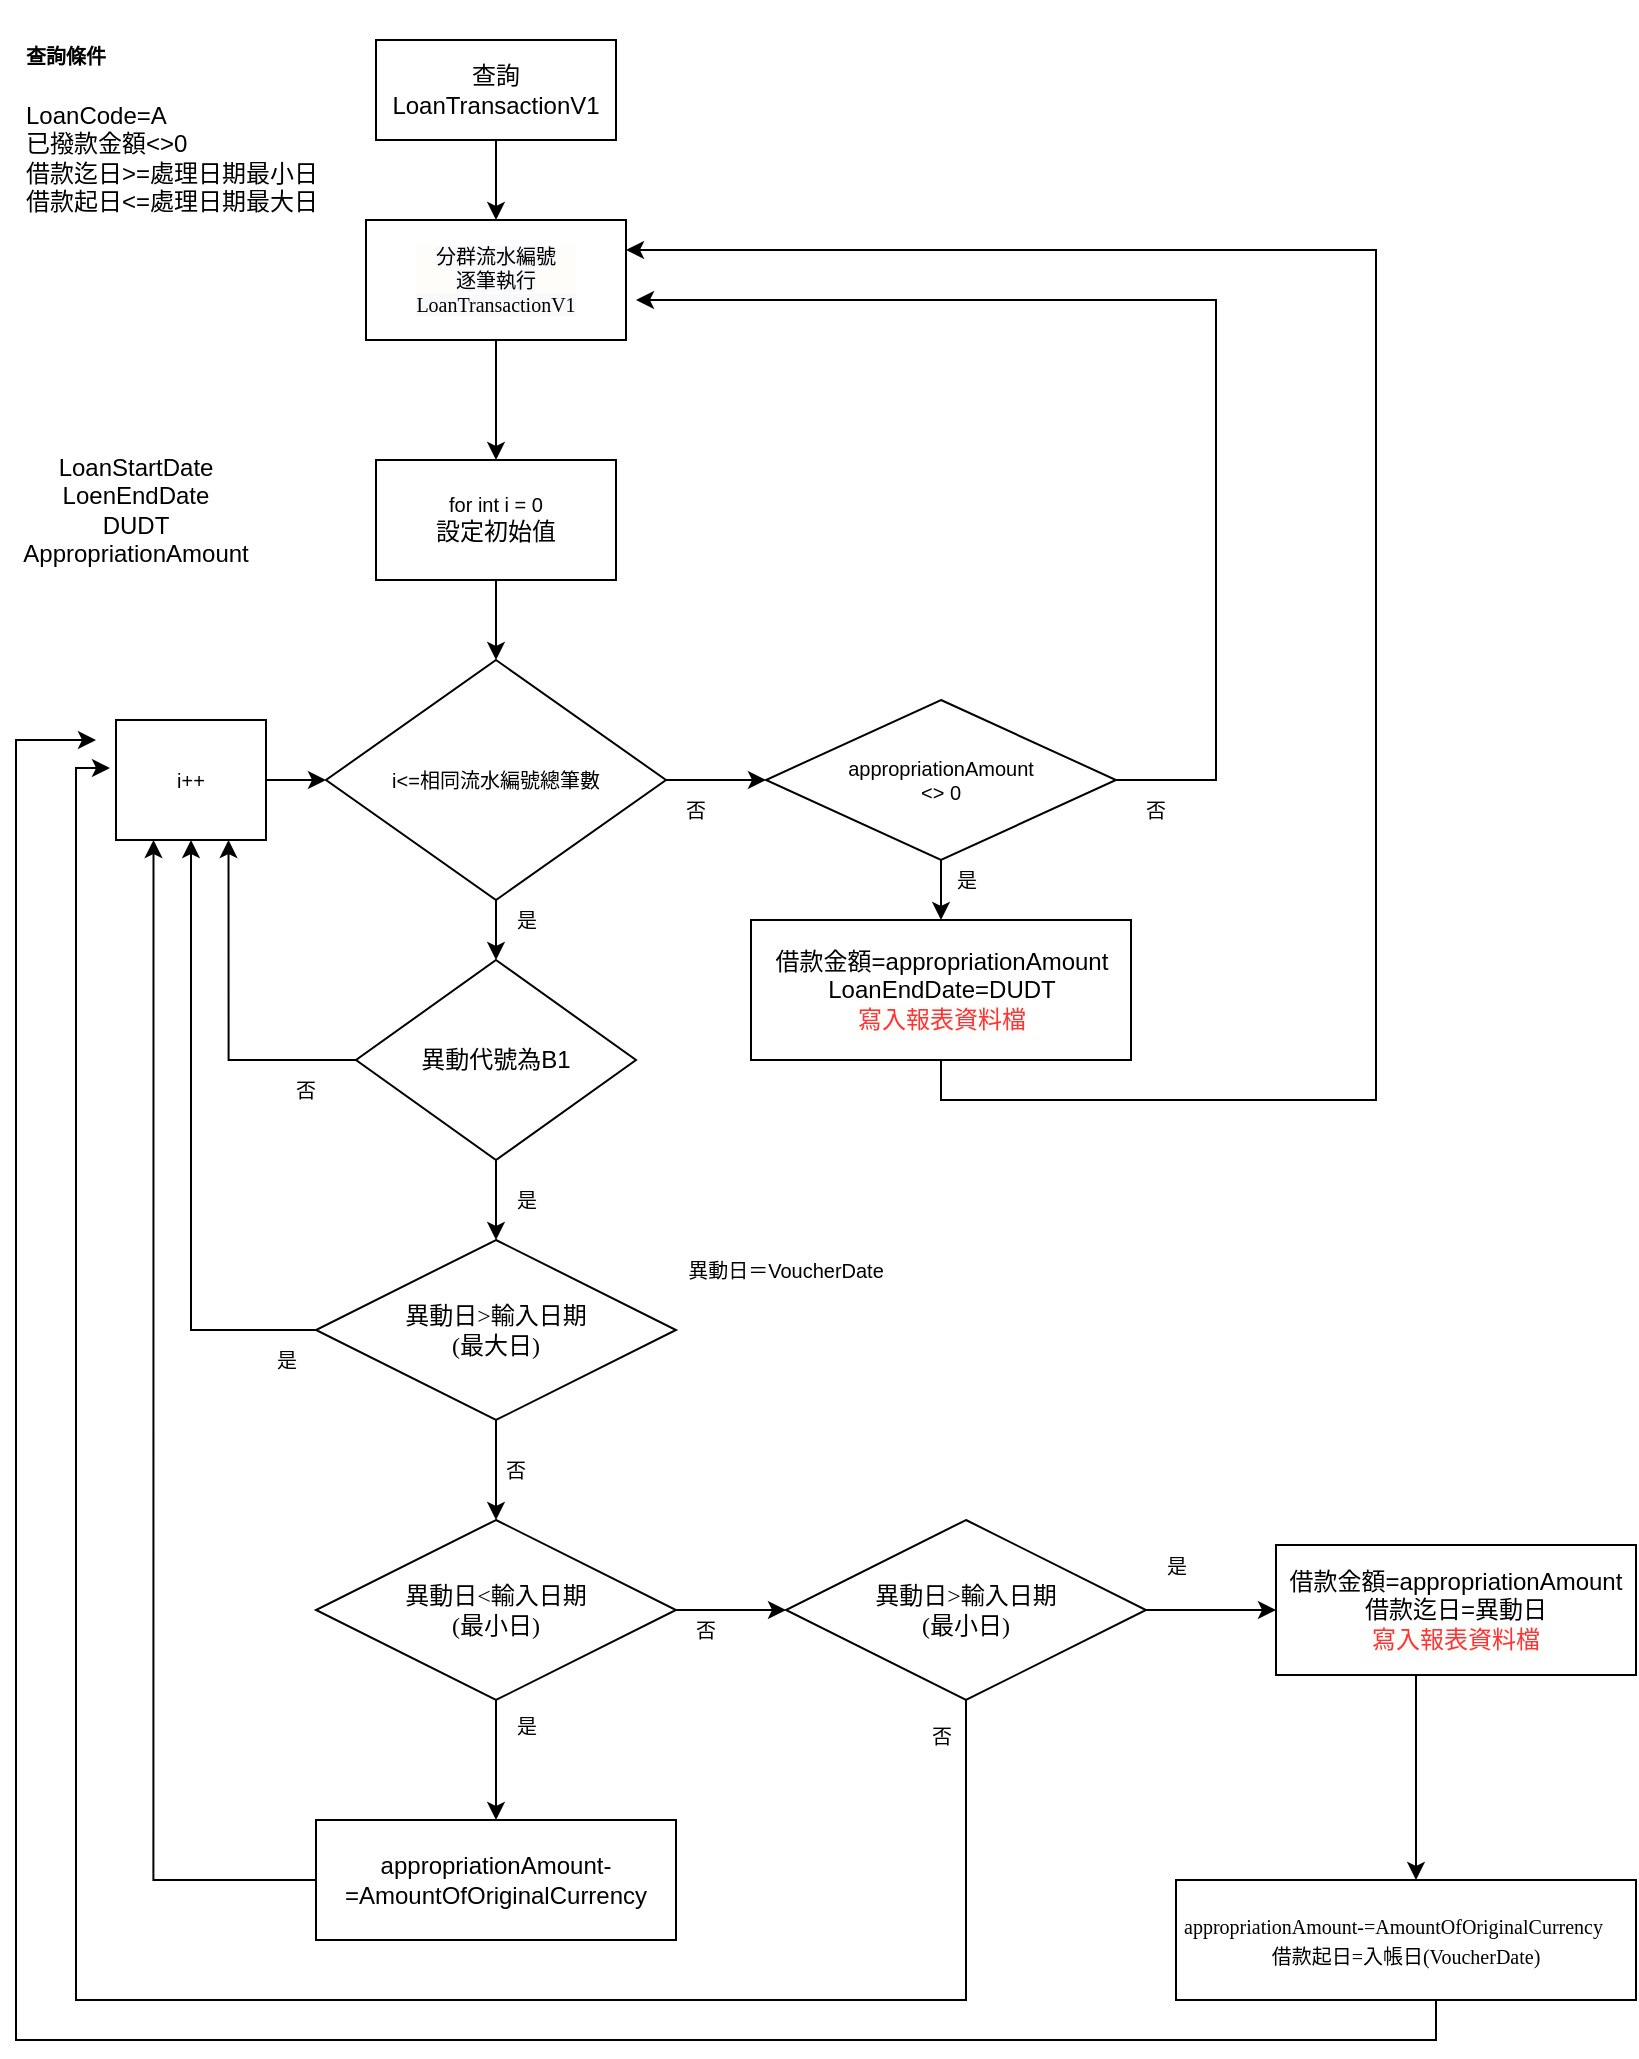 <mxfile version="15.6.6" type="github"><diagram id="-YW7QZLGtKjQjESIKph8" name="Page-1"><mxGraphModel dx="1422" dy="766" grid="1" gridSize="10" guides="1" tooltips="1" connect="1" arrows="1" fold="1" page="1" pageScale="1" pageWidth="827" pageHeight="1169" math="0" shadow="0"><root><mxCell id="0"/><mxCell id="1" parent="0"/><mxCell id="dOXxuKto8DEnpDKq_28K-54" value="" style="edgeStyle=orthogonalEdgeStyle;rounded=0;orthogonalLoop=1;jettySize=auto;html=1;labelBackgroundColor=default;fontSize=10;fontColor=default;strokeColor=default;" edge="1" parent="1" source="dOXxuKto8DEnpDKq_28K-1" target="dOXxuKto8DEnpDKq_28K-35"><mxGeometry relative="1" as="geometry"/></mxCell><mxCell id="dOXxuKto8DEnpDKq_28K-1" value="查詢LoanTransactionV1" style="rounded=0;whiteSpace=wrap;html=1;fillColor=default;strokeColor=default;fontColor=default;" vertex="1" parent="1"><mxGeometry x="190" y="20" width="120" height="50" as="geometry"/></mxCell><mxCell id="dOXxuKto8DEnpDKq_28K-58" value="" style="edgeStyle=orthogonalEdgeStyle;rounded=0;orthogonalLoop=1;jettySize=auto;html=1;labelBackgroundColor=default;fontSize=10;fontColor=default;strokeColor=default;" edge="1" parent="1" source="dOXxuKto8DEnpDKq_28K-8" target="dOXxuKto8DEnpDKq_28K-12"><mxGeometry relative="1" as="geometry"/></mxCell><mxCell id="dOXxuKto8DEnpDKq_28K-59" style="edgeStyle=orthogonalEdgeStyle;rounded=0;orthogonalLoop=1;jettySize=auto;html=1;entryX=0.75;entryY=1;entryDx=0;entryDy=0;labelBackgroundColor=default;fontSize=10;fontColor=default;strokeColor=default;" edge="1" parent="1" source="dOXxuKto8DEnpDKq_28K-8" target="dOXxuKto8DEnpDKq_28K-50"><mxGeometry relative="1" as="geometry"/></mxCell><mxCell id="dOXxuKto8DEnpDKq_28K-8" value="異動代號為B1" style="rhombus;whiteSpace=wrap;html=1;fontColor=default;strokeColor=default;fillColor=default;" vertex="1" parent="1"><mxGeometry x="180" y="480" width="140" height="100" as="geometry"/></mxCell><mxCell id="dOXxuKto8DEnpDKq_28K-24" value="" style="edgeStyle=orthogonalEdgeStyle;rounded=0;orthogonalLoop=1;jettySize=auto;html=1;labelBackgroundColor=default;fontColor=default;strokeColor=default;" edge="1" parent="1" source="dOXxuKto8DEnpDKq_28K-12" target="dOXxuKto8DEnpDKq_28K-23"><mxGeometry relative="1" as="geometry"/></mxCell><mxCell id="dOXxuKto8DEnpDKq_28K-60" style="edgeStyle=orthogonalEdgeStyle;rounded=0;orthogonalLoop=1;jettySize=auto;html=1;entryX=0.5;entryY=1;entryDx=0;entryDy=0;labelBackgroundColor=default;fontSize=10;fontColor=default;strokeColor=default;" edge="1" parent="1" source="dOXxuKto8DEnpDKq_28K-12" target="dOXxuKto8DEnpDKq_28K-50"><mxGeometry relative="1" as="geometry"/></mxCell><mxCell id="dOXxuKto8DEnpDKq_28K-12" value="&lt;span style=&quot;font-family: &amp;#34;fira code&amp;#34;&quot;&gt;異動日&amp;gt;&lt;/span&gt;&lt;span style=&quot;font-family: &amp;#34;microsoft jhenghei&amp;#34;&quot;&gt;輸入日期&lt;/span&gt;&lt;span style=&quot;font-family: &amp;#34;fira code&amp;#34;&quot;&gt; &lt;br&gt;(&lt;/span&gt;&lt;span style=&quot;font-family: &amp;#34;microsoft jhenghei&amp;#34;&quot;&gt;最大日&lt;/span&gt;&lt;span style=&quot;font-family: &amp;#34;fira code&amp;#34;&quot;&gt;)&lt;/span&gt;" style="rhombus;whiteSpace=wrap;html=1;fontColor=default;strokeColor=default;fillColor=default;" vertex="1" parent="1"><mxGeometry x="160" y="620" width="180" height="90" as="geometry"/></mxCell><mxCell id="dOXxuKto8DEnpDKq_28K-27" value="" style="edgeStyle=orthogonalEdgeStyle;rounded=0;orthogonalLoop=1;jettySize=auto;html=1;labelBackgroundColor=default;fontColor=default;strokeColor=default;" edge="1" parent="1" source="dOXxuKto8DEnpDKq_28K-23" target="dOXxuKto8DEnpDKq_28K-26"><mxGeometry relative="1" as="geometry"/></mxCell><mxCell id="dOXxuKto8DEnpDKq_28K-32" value="" style="edgeStyle=orthogonalEdgeStyle;rounded=0;orthogonalLoop=1;jettySize=auto;html=1;labelBackgroundColor=default;fontSize=10;fontColor=default;strokeColor=default;" edge="1" parent="1" source="dOXxuKto8DEnpDKq_28K-23" target="dOXxuKto8DEnpDKq_28K-25"><mxGeometry relative="1" as="geometry"/></mxCell><mxCell id="dOXxuKto8DEnpDKq_28K-23" value="&lt;span style=&quot;font-family: &amp;#34;fira code&amp;#34;&quot;&gt;異動日&amp;lt;&lt;/span&gt;&lt;span style=&quot;font-family: &amp;#34;microsoft jhenghei&amp;#34;&quot;&gt;輸入日期&lt;/span&gt;&lt;span style=&quot;font-family: &amp;#34;fira code&amp;#34;&quot;&gt; &lt;br&gt;(&lt;/span&gt;&lt;span style=&quot;font-family: &amp;#34;microsoft jhenghei&amp;#34;&quot;&gt;最小日&lt;/span&gt;&lt;span style=&quot;font-family: &amp;#34;fira code&amp;#34;&quot;&gt;)&lt;/span&gt;" style="rhombus;whiteSpace=wrap;html=1;fontColor=default;strokeColor=default;fillColor=default;" vertex="1" parent="1"><mxGeometry x="160" y="760" width="180" height="90" as="geometry"/></mxCell><mxCell id="dOXxuKto8DEnpDKq_28K-61" style="edgeStyle=orthogonalEdgeStyle;rounded=0;orthogonalLoop=1;jettySize=auto;html=1;entryX=0.25;entryY=1;entryDx=0;entryDy=0;labelBackgroundColor=default;fontSize=10;fontColor=default;strokeColor=default;" edge="1" parent="1" source="dOXxuKto8DEnpDKq_28K-25" target="dOXxuKto8DEnpDKq_28K-50"><mxGeometry relative="1" as="geometry"/></mxCell><mxCell id="dOXxuKto8DEnpDKq_28K-25" value="appropriationAmount-=AmountOfOriginalCurrency" style="rounded=0;whiteSpace=wrap;html=1;fontColor=default;strokeColor=default;fillColor=default;" vertex="1" parent="1"><mxGeometry x="160" y="910" width="180" height="60" as="geometry"/></mxCell><mxCell id="dOXxuKto8DEnpDKq_28K-83" style="edgeStyle=orthogonalEdgeStyle;rounded=0;orthogonalLoop=1;jettySize=auto;html=1;labelBackgroundColor=default;fontSize=10;fontColor=default;strokeColor=default;entryX=-0.04;entryY=0.4;entryDx=0;entryDy=0;entryPerimeter=0;" edge="1" parent="1" source="dOXxuKto8DEnpDKq_28K-26" target="dOXxuKto8DEnpDKq_28K-50"><mxGeometry relative="1" as="geometry"><mxPoint x="30" y="520" as="targetPoint"/><Array as="points"><mxPoint x="485" y="1000"/><mxPoint x="40" y="1000"/><mxPoint x="40" y="384"/></Array></mxGeometry></mxCell><mxCell id="dOXxuKto8DEnpDKq_28K-88" style="edgeStyle=orthogonalEdgeStyle;rounded=0;orthogonalLoop=1;jettySize=auto;html=1;labelBackgroundColor=default;fontSize=10;fontColor=default;strokeColor=default;entryX=0;entryY=0.5;entryDx=0;entryDy=0;" edge="1" parent="1" source="dOXxuKto8DEnpDKq_28K-26" target="dOXxuKto8DEnpDKq_28K-28"><mxGeometry relative="1" as="geometry"><mxPoint x="700" y="805" as="targetPoint"/></mxGeometry></mxCell><mxCell id="dOXxuKto8DEnpDKq_28K-26" value="&lt;span style=&quot;font-family: &amp;quot;fira code&amp;quot;&quot;&gt;異動日&lt;/span&gt;&lt;span style=&quot;font-family: &amp;quot;fira code&amp;quot;&quot;&gt;&amp;gt;&lt;/span&gt;&lt;span style=&quot;font-family: &amp;quot;microsoft jhenghei&amp;quot;&quot;&gt;輸入日期&lt;/span&gt;&lt;span style=&quot;font-family: &amp;quot;fira code&amp;quot;&quot;&gt; &lt;br&gt;(&lt;/span&gt;&lt;span style=&quot;font-family: &amp;quot;microsoft jhenghei&amp;quot;&quot;&gt;最小日&lt;/span&gt;&lt;span style=&quot;font-family: &amp;quot;fira code&amp;quot;&quot;&gt;)&lt;/span&gt;" style="rhombus;whiteSpace=wrap;html=1;fontColor=default;strokeColor=default;fillColor=default;" vertex="1" parent="1"><mxGeometry x="395" y="760" width="180" height="90" as="geometry"/></mxCell><mxCell id="dOXxuKto8DEnpDKq_28K-30" value="" style="edgeStyle=orthogonalEdgeStyle;rounded=0;orthogonalLoop=1;jettySize=auto;html=1;labelBackgroundColor=default;fontColor=default;strokeColor=default;" edge="1" parent="1" source="dOXxuKto8DEnpDKq_28K-28" target="dOXxuKto8DEnpDKq_28K-29"><mxGeometry relative="1" as="geometry"><Array as="points"><mxPoint x="710" y="860"/><mxPoint x="710" y="860"/></Array></mxGeometry></mxCell><mxCell id="dOXxuKto8DEnpDKq_28K-28" value="借款金額=appropriationAmount&lt;br&gt;借款迄日=異動日&lt;br&gt;&lt;span style=&quot;background-color: rgb(255 , 253 , 250)&quot;&gt;&lt;font color=&quot;#ff3333&quot;&gt;寫入報表資料檔&lt;/font&gt;&lt;/span&gt;" style="rounded=0;whiteSpace=wrap;html=1;fontColor=default;strokeColor=default;fillColor=default;" vertex="1" parent="1"><mxGeometry x="640" y="772.5" width="180" height="65" as="geometry"/></mxCell><mxCell id="dOXxuKto8DEnpDKq_28K-89" style="edgeStyle=orthogonalEdgeStyle;rounded=0;orthogonalLoop=1;jettySize=auto;html=1;labelBackgroundColor=default;fontSize=10;fontColor=default;strokeColor=default;" edge="1" parent="1" source="dOXxuKto8DEnpDKq_28K-29"><mxGeometry relative="1" as="geometry"><mxPoint x="50" y="370" as="targetPoint"/><Array as="points"><mxPoint x="720" y="1020"/><mxPoint x="10" y="1020"/><mxPoint x="10" y="370"/></Array></mxGeometry></mxCell><mxCell id="dOXxuKto8DEnpDKq_28K-29" value="&lt;p style=&quot;margin: 0in ; font-family: &amp;quot;fira code&amp;quot;&quot; lang=&quot;en-US&quot;&gt;&lt;font style=&quot;font-size: 10px&quot;&gt;appropriationAmount-=AmountOfOriginalCurrency&amp;nbsp; &amp;nbsp; &amp;nbsp; &lt;br&gt;借款起日=&lt;span style=&quot;font-family: &amp;quot;microsoft jhenghei&amp;quot;&quot;&gt;入帳日&lt;/span&gt;(VoucherDate)&lt;/font&gt;&lt;/p&gt;" style="whiteSpace=wrap;html=1;rounded=0;fillColor=default;strokeColor=default;fontColor=default;" vertex="1" parent="1"><mxGeometry x="590" y="940" width="230" height="60" as="geometry"/></mxCell><mxCell id="dOXxuKto8DEnpDKq_28K-55" value="" style="edgeStyle=orthogonalEdgeStyle;rounded=0;orthogonalLoop=1;jettySize=auto;html=1;labelBackgroundColor=default;fontSize=10;fontColor=default;strokeColor=default;" edge="1" parent="1" source="dOXxuKto8DEnpDKq_28K-35" target="dOXxuKto8DEnpDKq_28K-48"><mxGeometry relative="1" as="geometry"/></mxCell><mxCell id="dOXxuKto8DEnpDKq_28K-35" value="&lt;span style=&quot;background-color: rgb(248 , 249 , 250)&quot;&gt;分群流水編號&lt;br&gt;&lt;/span&gt;&lt;span style=&quot;background-color: rgb(248 , 249 , 250)&quot;&gt;逐筆執行&lt;br&gt;&lt;/span&gt;&lt;span style=&quot;font-family: &amp;#34;fira code&amp;#34; ; background-color: rgb(248 , 249 , 250)&quot;&gt;LoanTransactionV1&lt;/span&gt;&lt;span style=&quot;background-color: rgb(248 , 249 , 250)&quot;&gt;&lt;br&gt;&lt;/span&gt;" style="rounded=0;whiteSpace=wrap;html=1;labelBackgroundColor=#FFFDFA;fontSize=10;fontColor=default;strokeColor=default;fillColor=default;" vertex="1" parent="1"><mxGeometry x="185" y="110" width="130" height="60" as="geometry"/></mxCell><mxCell id="dOXxuKto8DEnpDKq_28K-56" value="" style="edgeStyle=orthogonalEdgeStyle;rounded=0;orthogonalLoop=1;jettySize=auto;html=1;labelBackgroundColor=default;fontSize=10;fontColor=default;strokeColor=default;" edge="1" parent="1" source="dOXxuKto8DEnpDKq_28K-48" target="dOXxuKto8DEnpDKq_28K-49"><mxGeometry relative="1" as="geometry"/></mxCell><mxCell id="dOXxuKto8DEnpDKq_28K-48" value="for int i = 0&lt;br&gt;&lt;span style=&quot;font-size: 12px;&quot;&gt;設定初始值&lt;/span&gt;" style="rounded=0;whiteSpace=wrap;html=1;labelBackgroundColor=default;fontSize=10;fontColor=default;strokeColor=default;fillColor=default;" vertex="1" parent="1"><mxGeometry x="190" y="230" width="120" height="60" as="geometry"/></mxCell><mxCell id="dOXxuKto8DEnpDKq_28K-64" style="edgeStyle=orthogonalEdgeStyle;rounded=0;orthogonalLoop=1;jettySize=auto;html=1;exitX=0.5;exitY=1;exitDx=0;exitDy=0;labelBackgroundColor=default;fontSize=10;fontColor=default;strokeColor=default;" edge="1" parent="1" source="dOXxuKto8DEnpDKq_28K-49" target="dOXxuKto8DEnpDKq_28K-8"><mxGeometry relative="1" as="geometry"/></mxCell><mxCell id="dOXxuKto8DEnpDKq_28K-65" style="edgeStyle=orthogonalEdgeStyle;rounded=0;orthogonalLoop=1;jettySize=auto;html=1;labelBackgroundColor=default;fontSize=10;fontColor=default;strokeColor=default;entryX=0;entryY=0.5;entryDx=0;entryDy=0;" edge="1" parent="1" source="dOXxuKto8DEnpDKq_28K-49" target="dOXxuKto8DEnpDKq_28K-51"><mxGeometry relative="1" as="geometry"><mxPoint x="380" y="390" as="targetPoint"/></mxGeometry></mxCell><mxCell id="dOXxuKto8DEnpDKq_28K-49" value="i&amp;lt;=相同流水編號總筆數" style="rhombus;whiteSpace=wrap;html=1;labelBackgroundColor=default;fontSize=10;fontColor=default;strokeColor=default;fillColor=default;" vertex="1" parent="1"><mxGeometry x="165" y="330" width="170" height="120" as="geometry"/></mxCell><mxCell id="dOXxuKto8DEnpDKq_28K-63" style="edgeStyle=orthogonalEdgeStyle;rounded=0;orthogonalLoop=1;jettySize=auto;html=1;labelBackgroundColor=default;fontSize=10;fontColor=default;strokeColor=default;entryX=0;entryY=0.5;entryDx=0;entryDy=0;" edge="1" parent="1" source="dOXxuKto8DEnpDKq_28K-50" target="dOXxuKto8DEnpDKq_28K-49"><mxGeometry relative="1" as="geometry"><mxPoint x="160" y="390" as="targetPoint"/></mxGeometry></mxCell><mxCell id="dOXxuKto8DEnpDKq_28K-50" value="i++" style="rounded=0;whiteSpace=wrap;html=1;labelBackgroundColor=default;fontSize=10;fontColor=default;strokeColor=default;fillColor=default;" vertex="1" parent="1"><mxGeometry x="60" y="360" width="75" height="60" as="geometry"/></mxCell><mxCell id="dOXxuKto8DEnpDKq_28K-66" value="" style="edgeStyle=orthogonalEdgeStyle;rounded=0;orthogonalLoop=1;jettySize=auto;html=1;labelBackgroundColor=default;fontSize=10;fontColor=default;strokeColor=default;" edge="1" parent="1" source="dOXxuKto8DEnpDKq_28K-51" target="dOXxuKto8DEnpDKq_28K-52"><mxGeometry relative="1" as="geometry"/></mxCell><mxCell id="dOXxuKto8DEnpDKq_28K-70" style="edgeStyle=orthogonalEdgeStyle;rounded=0;orthogonalLoop=1;jettySize=auto;html=1;labelBackgroundColor=default;fontSize=10;fontColor=default;strokeColor=default;" edge="1" parent="1" source="dOXxuKto8DEnpDKq_28K-51"><mxGeometry relative="1" as="geometry"><mxPoint x="320" y="150" as="targetPoint"/><Array as="points"><mxPoint x="610" y="390"/><mxPoint x="610" y="150"/><mxPoint x="350" y="150"/></Array></mxGeometry></mxCell><mxCell id="dOXxuKto8DEnpDKq_28K-51" value="appropriationAmount&lt;br&gt;&amp;lt;&amp;gt; 0" style="rhombus;whiteSpace=wrap;html=1;labelBackgroundColor=default;fontSize=10;fontColor=default;strokeColor=default;fillColor=default;" vertex="1" parent="1"><mxGeometry x="385" y="350" width="175" height="80" as="geometry"/></mxCell><mxCell id="dOXxuKto8DEnpDKq_28K-85" style="edgeStyle=orthogonalEdgeStyle;rounded=0;orthogonalLoop=1;jettySize=auto;html=1;exitX=0.5;exitY=1;exitDx=0;exitDy=0;labelBackgroundColor=default;fontSize=10;fontColor=default;strokeColor=default;entryX=1;entryY=0.25;entryDx=0;entryDy=0;" edge="1" parent="1" source="dOXxuKto8DEnpDKq_28K-52" target="dOXxuKto8DEnpDKq_28K-35"><mxGeometry relative="1" as="geometry"><mxPoint x="330" y="110" as="targetPoint"/><Array as="points"><mxPoint x="473" y="550"/><mxPoint x="690" y="550"/><mxPoint x="690" y="125"/></Array></mxGeometry></mxCell><mxCell id="dOXxuKto8DEnpDKq_28K-52" value="借款金額=appropriationAmount&lt;br&gt;LoanEndDate=DUDT&lt;br&gt;&lt;span style=&quot;background-color: rgb(255 , 253 , 250)&quot;&gt;&lt;font color=&quot;#ff3333&quot;&gt;寫入報表資料檔&lt;/font&gt;&lt;/span&gt;" style="rounded=0;whiteSpace=wrap;html=1;fontColor=default;strokeColor=default;fillColor=default;" vertex="1" parent="1"><mxGeometry x="377.5" y="460" width="190" height="70" as="geometry"/></mxCell><mxCell id="dOXxuKto8DEnpDKq_28K-67" value="&lt;span style=&quot;font-size: 12px&quot;&gt;LoanStartDate&lt;/span&gt;&lt;br style=&quot;font-size: 12px&quot;&gt;&lt;span style=&quot;font-size: 12px&quot;&gt;LoenEndDate&lt;/span&gt;&lt;br style=&quot;font-size: 12px&quot;&gt;&lt;span style=&quot;font-size: 12px&quot;&gt;DUDT&lt;/span&gt;&lt;br style=&quot;font-size: 12px&quot;&gt;&lt;span style=&quot;font-size: 12px&quot;&gt;AppropriationAmount&lt;/span&gt;" style="text;html=1;strokeColor=none;fillColor=none;align=center;verticalAlign=middle;whiteSpace=wrap;rounded=0;labelBackgroundColor=default;fontSize=10;fontColor=default;" vertex="1" parent="1"><mxGeometry x="40" y="240" width="60" height="30" as="geometry"/></mxCell><mxCell id="dOXxuKto8DEnpDKq_28K-69" value="&lt;h1&gt;&lt;font style=&quot;font-size: 10px&quot;&gt;查詢條件&lt;/font&gt;&lt;/h1&gt;&lt;p&gt;&lt;span style=&quot;font-size: 12px ; text-align: center&quot;&gt;LoanCode=A&lt;/span&gt;&lt;br style=&quot;font-size: 12px ; text-align: center&quot;&gt;&lt;span style=&quot;font-size: 12px ; text-align: center&quot;&gt;已撥款金額&amp;lt;&amp;gt;0&lt;/span&gt;&lt;br style=&quot;font-size: 12px ; text-align: center&quot;&gt;&lt;span style=&quot;font-size: 12px ; text-align: center&quot;&gt;借款迄日&amp;gt;=處理日期最小日&lt;/span&gt;&lt;br style=&quot;font-size: 12px ; text-align: center&quot;&gt;&lt;span style=&quot;font-size: 12px ; text-align: center&quot;&gt;借款起日&amp;lt;=處理日期最大日&lt;/span&gt;&lt;br&gt;&lt;/p&gt;" style="text;html=1;strokeColor=none;fillColor=none;spacing=5;spacingTop=-20;whiteSpace=wrap;overflow=hidden;rounded=0;labelBackgroundColor=default;fontSize=10;fontColor=default;" vertex="1" parent="1"><mxGeometry x="10" y="10" width="160" height="100" as="geometry"/></mxCell><mxCell id="dOXxuKto8DEnpDKq_28K-72" value="是" style="text;html=1;resizable=0;autosize=1;align=center;verticalAlign=middle;points=[];fillColor=none;strokeColor=none;rounded=0;labelBackgroundColor=default;fontSize=10;fontColor=default;" vertex="1" parent="1"><mxGeometry x="250" y="450" width="30" height="20" as="geometry"/></mxCell><mxCell id="dOXxuKto8DEnpDKq_28K-73" value="是" style="text;html=1;resizable=0;autosize=1;align=center;verticalAlign=middle;points=[];fillColor=none;strokeColor=none;rounded=0;labelBackgroundColor=default;fontSize=10;fontColor=default;" vertex="1" parent="1"><mxGeometry x="250" y="590" width="30" height="20" as="geometry"/></mxCell><mxCell id="dOXxuKto8DEnpDKq_28K-74" value="是" style="text;html=1;resizable=0;autosize=1;align=center;verticalAlign=middle;points=[];fillColor=none;strokeColor=none;rounded=0;labelBackgroundColor=default;fontSize=10;fontColor=default;" vertex="1" parent="1"><mxGeometry x="130" y="670" width="30" height="20" as="geometry"/></mxCell><mxCell id="dOXxuKto8DEnpDKq_28K-75" value="是" style="text;html=1;resizable=0;autosize=1;align=center;verticalAlign=middle;points=[];fillColor=none;strokeColor=none;rounded=0;labelBackgroundColor=default;fontSize=10;fontColor=default;" vertex="1" parent="1"><mxGeometry x="470" y="430" width="30" height="20" as="geometry"/></mxCell><mxCell id="dOXxuKto8DEnpDKq_28K-77" value="是" style="text;html=1;resizable=0;autosize=1;align=center;verticalAlign=middle;points=[];fillColor=none;strokeColor=none;rounded=0;labelBackgroundColor=default;fontSize=10;fontColor=default;" vertex="1" parent="1"><mxGeometry x="250" y="852.5" width="30" height="20" as="geometry"/></mxCell><mxCell id="dOXxuKto8DEnpDKq_28K-78" value="否" style="text;html=1;strokeColor=none;fillColor=none;align=center;verticalAlign=middle;whiteSpace=wrap;rounded=0;labelBackgroundColor=default;fontSize=10;fontColor=default;" vertex="1" parent="1"><mxGeometry x="550" y="390" width="60" height="30" as="geometry"/></mxCell><mxCell id="dOXxuKto8DEnpDKq_28K-79" value="否" style="text;html=1;strokeColor=none;fillColor=none;align=center;verticalAlign=middle;whiteSpace=wrap;rounded=0;labelBackgroundColor=default;fontSize=10;fontColor=default;" vertex="1" parent="1"><mxGeometry x="320" y="390" width="60" height="30" as="geometry"/></mxCell><mxCell id="dOXxuKto8DEnpDKq_28K-80" value="否" style="text;html=1;strokeColor=none;fillColor=none;align=center;verticalAlign=middle;whiteSpace=wrap;rounded=0;labelBackgroundColor=default;fontSize=10;fontColor=default;" vertex="1" parent="1"><mxGeometry x="325" y="800" width="60" height="30" as="geometry"/></mxCell><mxCell id="dOXxuKto8DEnpDKq_28K-81" value="否" style="text;html=1;strokeColor=none;fillColor=none;align=center;verticalAlign=middle;whiteSpace=wrap;rounded=0;labelBackgroundColor=default;fontSize=10;fontColor=default;" vertex="1" parent="1"><mxGeometry x="125" y="530" width="60" height="30" as="geometry"/></mxCell><mxCell id="dOXxuKto8DEnpDKq_28K-82" value="否" style="text;html=1;strokeColor=none;fillColor=none;align=center;verticalAlign=middle;whiteSpace=wrap;rounded=0;labelBackgroundColor=default;fontSize=10;fontColor=default;" vertex="1" parent="1"><mxGeometry x="230" y="720" width="60" height="30" as="geometry"/></mxCell><mxCell id="dOXxuKto8DEnpDKq_28K-84" value="否" style="text;html=1;strokeColor=none;fillColor=none;align=center;verticalAlign=middle;whiteSpace=wrap;rounded=0;labelBackgroundColor=default;fontSize=10;fontColor=default;" vertex="1" parent="1"><mxGeometry x="442.5" y="852.5" width="60" height="30" as="geometry"/></mxCell><mxCell id="dOXxuKto8DEnpDKq_28K-86" value="異動日＝VoucherDate" style="text;html=1;strokeColor=none;fillColor=none;align=center;verticalAlign=middle;whiteSpace=wrap;rounded=0;labelBackgroundColor=default;fontSize=10;fontColor=default;" vertex="1" parent="1"><mxGeometry x="325" y="620" width="140" height="30" as="geometry"/></mxCell><mxCell id="dOXxuKto8DEnpDKq_28K-90" value="是" style="text;html=1;resizable=0;autosize=1;align=center;verticalAlign=middle;points=[];fillColor=none;strokeColor=none;rounded=0;labelBackgroundColor=default;fontSize=10;fontColor=default;" vertex="1" parent="1"><mxGeometry x="575" y="772.5" width="30" height="20" as="geometry"/></mxCell></root></mxGraphModel></diagram></mxfile>